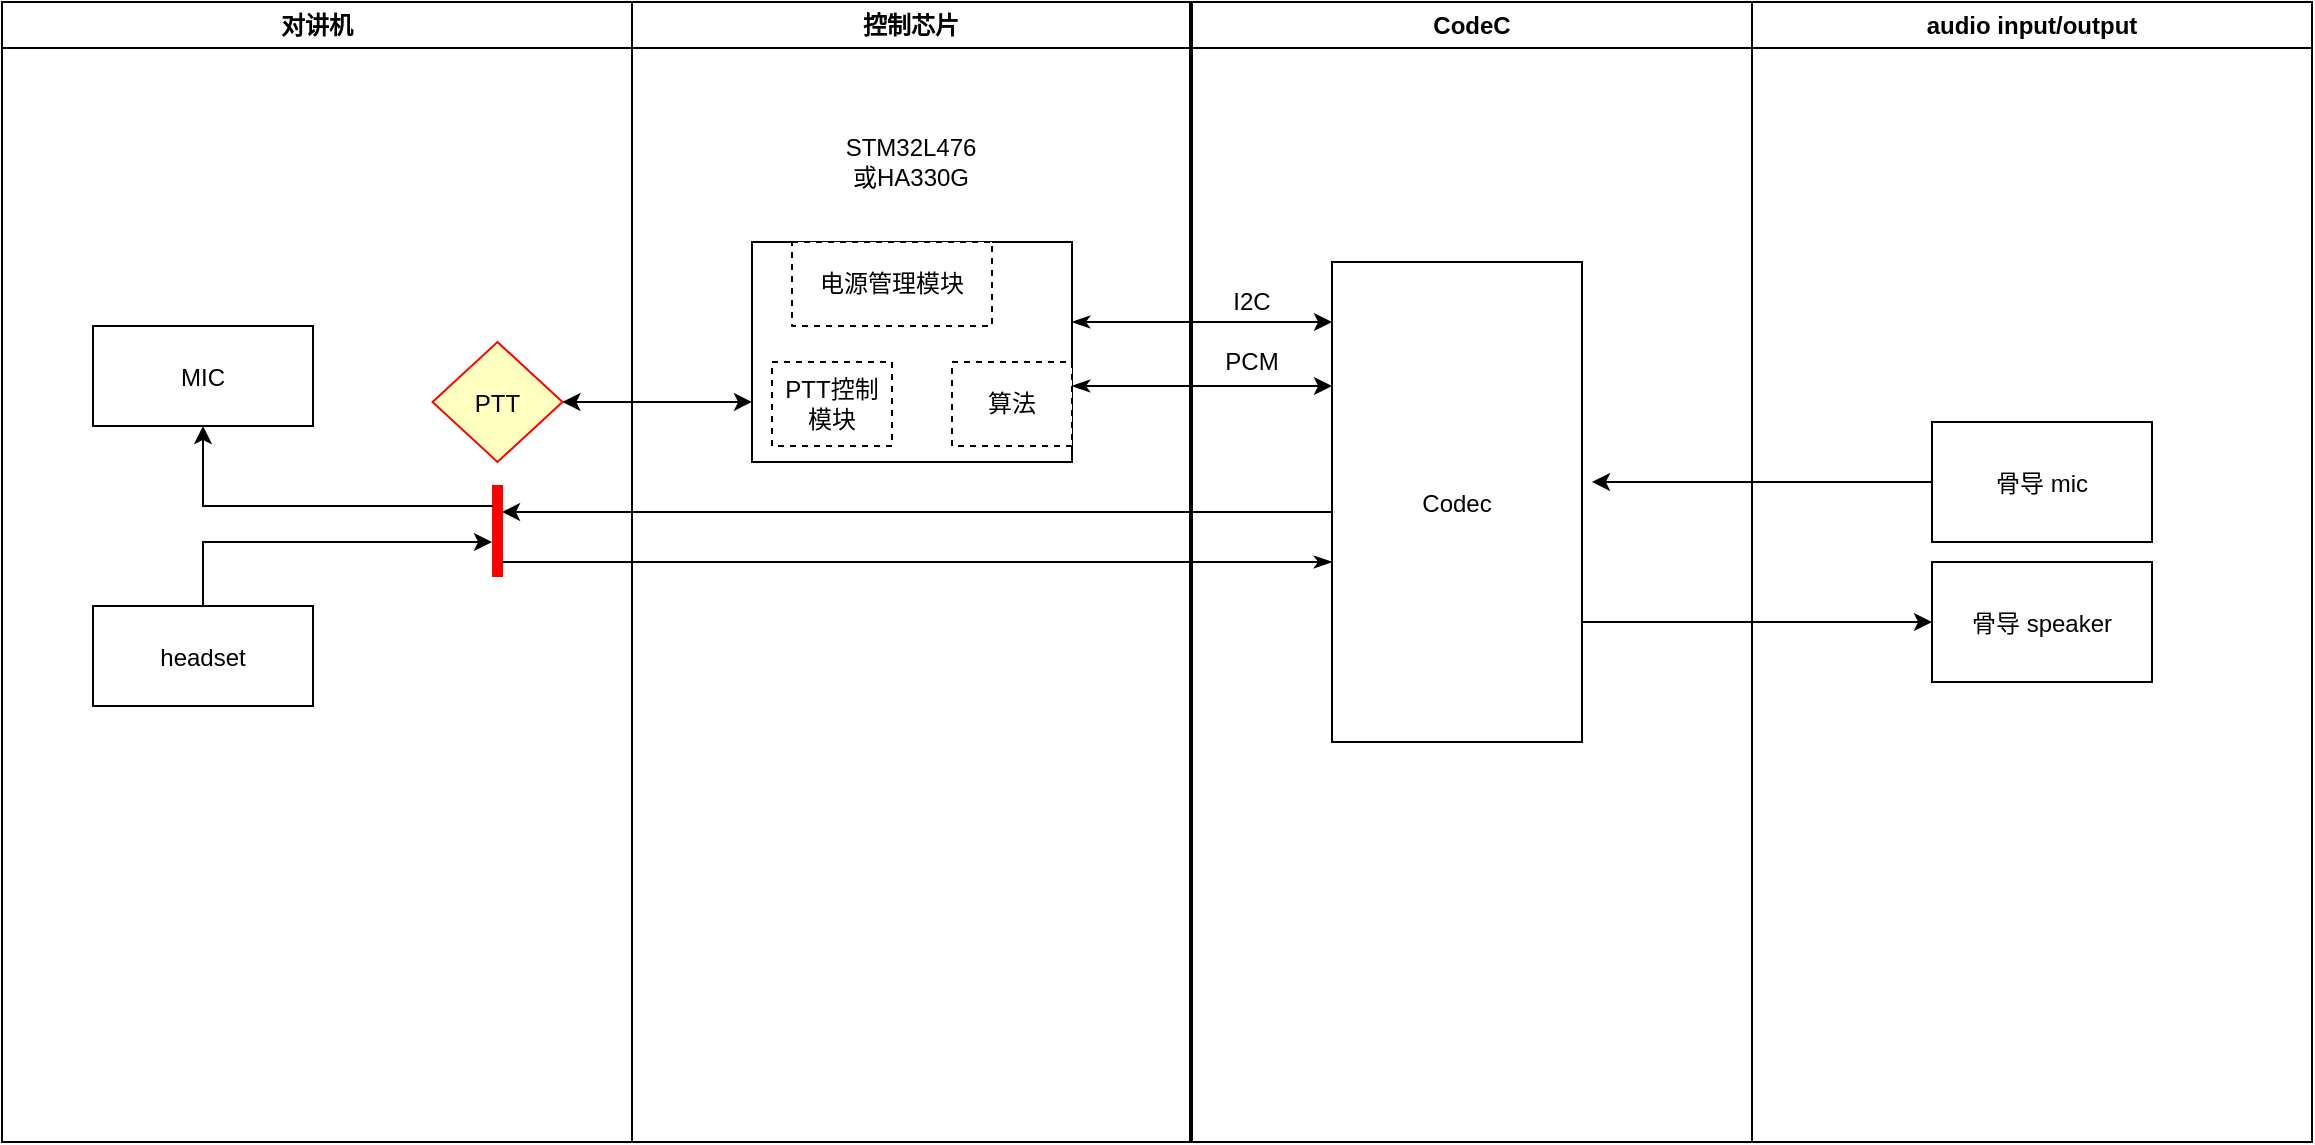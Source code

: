 <mxfile version="14.9.8" type="github">
  <diagram name="Page-1" id="e7e014a7-5840-1c2e-5031-d8a46d1fe8dd">
    <mxGraphModel dx="1117" dy="623" grid="1" gridSize="10" guides="1" tooltips="1" connect="1" arrows="1" fold="1" page="1" pageScale="1" pageWidth="1169" pageHeight="826" background="none" math="0" shadow="0">
      <root>
        <mxCell id="0" />
        <mxCell id="1" parent="0" />
        <mxCell id="2" value="对讲机" style="swimlane;whiteSpace=wrap" parent="1" vertex="1">
          <mxGeometry x="85" y="80" width="315" height="570" as="geometry" />
        </mxCell>
        <mxCell id="xXUvmkqilkVCQlurHi62-51" value="" style="whiteSpace=wrap;strokeColor=#FF0000;fillColor=#FF0000" vertex="1" parent="2">
          <mxGeometry x="245.5" y="242" width="4.5" height="45" as="geometry" />
        </mxCell>
        <mxCell id="21" value="PTT" style="rhombus;fillColor=#ffffc0;strokeColor=#ff0000;" parent="2" vertex="1">
          <mxGeometry x="215.25" y="170" width="65" height="60" as="geometry" />
        </mxCell>
        <mxCell id="xXUvmkqilkVCQlurHi62-56" value="" style="group" vertex="1" connectable="0" parent="2">
          <mxGeometry x="45.5" y="162" width="110" height="190" as="geometry" />
        </mxCell>
        <mxCell id="10" value="MIC" style="" parent="xXUvmkqilkVCQlurHi62-56" vertex="1">
          <mxGeometry width="110" height="50" as="geometry" />
        </mxCell>
        <mxCell id="xXUvmkqilkVCQlurHi62-47" value="headset" style="" vertex="1" parent="xXUvmkqilkVCQlurHi62-56">
          <mxGeometry y="140" width="110" height="50" as="geometry" />
        </mxCell>
        <mxCell id="xXUvmkqilkVCQlurHi62-54" style="edgeStyle=orthogonalEdgeStyle;rounded=0;jumpSize=0;orthogonalLoop=1;jettySize=auto;html=1;startArrow=classic;startFill=1;endArrow=none;endFill=0;" edge="1" parent="xXUvmkqilkVCQlurHi62-56" source="10">
          <mxGeometry relative="1" as="geometry">
            <mxPoint x="200" y="90" as="targetPoint" />
            <Array as="points">
              <mxPoint x="55.5" y="90" />
            </Array>
          </mxGeometry>
        </mxCell>
        <mxCell id="3" value="控制芯片" style="swimlane;whiteSpace=wrap" parent="1" vertex="1">
          <mxGeometry x="400" y="80" width="279" height="570" as="geometry" />
        </mxCell>
        <mxCell id="xXUvmkqilkVCQlurHi62-50" value="&lt;span&gt;STM32L476&lt;br&gt;或HA330G&lt;/span&gt;" style="text;html=1;strokeColor=none;fillColor=none;align=center;verticalAlign=middle;whiteSpace=wrap;rounded=0;dashed=1;" vertex="1" parent="3">
          <mxGeometry x="120" y="70" width="39" height="20" as="geometry" />
        </mxCell>
        <mxCell id="xXUvmkqilkVCQlurHi62-58" value="" style="" vertex="1" parent="3">
          <mxGeometry x="60" y="120" width="160" height="110" as="geometry" />
        </mxCell>
        <mxCell id="xXUvmkqilkVCQlurHi62-65" value="算法" style="rounded=0;whiteSpace=wrap;html=1;dashed=1;" vertex="1" parent="3">
          <mxGeometry x="160" y="180" width="60" height="42" as="geometry" />
        </mxCell>
        <mxCell id="xXUvmkqilkVCQlurHi62-67" value="PTT控制模块" style="rounded=0;whiteSpace=wrap;html=1;dashed=1;" vertex="1" parent="3">
          <mxGeometry x="70" y="180" width="60" height="42" as="geometry" />
        </mxCell>
        <mxCell id="xXUvmkqilkVCQlurHi62-68" value="电源管理模块" style="rounded=0;whiteSpace=wrap;html=1;dashed=1;" vertex="1" parent="3">
          <mxGeometry x="80" y="120" width="100" height="42" as="geometry" />
        </mxCell>
        <mxCell id="4" value="CodeC" style="swimlane;whiteSpace=wrap" parent="1" vertex="1">
          <mxGeometry x="680" y="80" width="280" height="570" as="geometry" />
        </mxCell>
        <mxCell id="33" value="Codec" style="" parent="4" vertex="1">
          <mxGeometry x="70" y="130" width="125" height="240" as="geometry" />
        </mxCell>
        <mxCell id="xXUvmkqilkVCQlurHi62-61" value="I2C" style="text;html=1;strokeColor=none;fillColor=none;align=center;verticalAlign=middle;whiteSpace=wrap;rounded=0;dashed=1;" vertex="1" parent="4">
          <mxGeometry x="10" y="140" width="40" height="20" as="geometry" />
        </mxCell>
        <mxCell id="xXUvmkqilkVCQlurHi62-70" value="PCM" style="text;html=1;strokeColor=none;fillColor=none;align=center;verticalAlign=middle;whiteSpace=wrap;rounded=0;dashed=1;" vertex="1" parent="4">
          <mxGeometry x="10" y="170" width="40" height="20" as="geometry" />
        </mxCell>
        <mxCell id="xXUvmkqilkVCQlurHi62-41" value="audio input/output" style="swimlane;whiteSpace=wrap" vertex="1" parent="1">
          <mxGeometry x="960" y="80" width="280" height="570" as="geometry" />
        </mxCell>
        <mxCell id="xXUvmkqilkVCQlurHi62-42" value="骨导 mic" style="" vertex="1" parent="xXUvmkqilkVCQlurHi62-41">
          <mxGeometry x="90" y="210" width="110" height="60" as="geometry" />
        </mxCell>
        <mxCell id="xXUvmkqilkVCQlurHi62-72" value="骨导 speaker" style="" vertex="1" parent="xXUvmkqilkVCQlurHi62-41">
          <mxGeometry x="90" y="280" width="110" height="60" as="geometry" />
        </mxCell>
        <mxCell id="xXUvmkqilkVCQlurHi62-55" style="edgeStyle=orthogonalEdgeStyle;rounded=0;jumpSize=0;orthogonalLoop=1;jettySize=auto;html=1;startArrow=none;startFill=0;endArrow=classic;endFill=1;" edge="1" parent="1" source="xXUvmkqilkVCQlurHi62-47">
          <mxGeometry relative="1" as="geometry">
            <mxPoint x="330" y="350" as="targetPoint" />
            <Array as="points">
              <mxPoint x="186" y="350" />
              <mxPoint x="330" y="350" />
            </Array>
          </mxGeometry>
        </mxCell>
        <mxCell id="xXUvmkqilkVCQlurHi62-59" style="edgeStyle=orthogonalEdgeStyle;rounded=0;jumpSize=0;orthogonalLoop=1;jettySize=auto;html=1;startArrow=classic;startFill=1;endArrow=none;endFill=0;" edge="1" parent="1" source="xXUvmkqilkVCQlurHi62-51">
          <mxGeometry relative="1" as="geometry">
            <mxPoint x="750" y="335" as="targetPoint" />
            <Array as="points">
              <mxPoint x="390" y="335" />
              <mxPoint x="390" y="335" />
            </Array>
          </mxGeometry>
        </mxCell>
        <mxCell id="xXUvmkqilkVCQlurHi62-60" style="edgeStyle=orthogonalEdgeStyle;rounded=0;jumpSize=0;orthogonalLoop=1;jettySize=auto;html=1;startArrow=classic;startFill=1;endArrow=classicThin;endFill=1;" edge="1" parent="1" source="33">
          <mxGeometry relative="1" as="geometry">
            <mxPoint x="620" y="272" as="targetPoint" />
            <Array as="points">
              <mxPoint x="740" y="272" />
              <mxPoint x="740" y="272" />
            </Array>
          </mxGeometry>
        </mxCell>
        <mxCell id="xXUvmkqilkVCQlurHi62-63" style="edgeStyle=orthogonalEdgeStyle;rounded=0;jumpSize=0;orthogonalLoop=1;jettySize=auto;html=1;startArrow=none;startFill=0;endArrow=classicThin;endFill=1;" edge="1" parent="1" source="xXUvmkqilkVCQlurHi62-51">
          <mxGeometry relative="1" as="geometry">
            <mxPoint x="335" y="335" as="sourcePoint" />
            <mxPoint x="750" y="360" as="targetPoint" />
            <Array as="points">
              <mxPoint x="750" y="360" />
            </Array>
          </mxGeometry>
        </mxCell>
        <mxCell id="xXUvmkqilkVCQlurHi62-64" style="edgeStyle=orthogonalEdgeStyle;rounded=0;jumpSize=0;orthogonalLoop=1;jettySize=auto;html=1;entryX=0;entryY=0.727;entryDx=0;entryDy=0;entryPerimeter=0;startArrow=classic;startFill=1;endArrow=classic;endFill=1;" edge="1" parent="1" source="21" target="xXUvmkqilkVCQlurHi62-58">
          <mxGeometry relative="1" as="geometry" />
        </mxCell>
        <mxCell id="xXUvmkqilkVCQlurHi62-69" style="edgeStyle=orthogonalEdgeStyle;rounded=0;jumpSize=0;orthogonalLoop=1;jettySize=auto;html=1;startArrow=classic;startFill=1;endArrow=classicThin;endFill=1;" edge="1" parent="1" source="33">
          <mxGeometry relative="1" as="geometry">
            <mxPoint x="750" y="272.059" as="sourcePoint" />
            <mxPoint x="620" y="240" as="targetPoint" />
            <Array as="points">
              <mxPoint x="620" y="240" />
            </Array>
          </mxGeometry>
        </mxCell>
        <mxCell id="xXUvmkqilkVCQlurHi62-74" style="edgeStyle=orthogonalEdgeStyle;rounded=0;jumpSize=0;orthogonalLoop=1;jettySize=auto;html=1;startArrow=none;startFill=0;endArrow=classic;endFill=1;" edge="1" parent="1" source="xXUvmkqilkVCQlurHi62-42">
          <mxGeometry relative="1" as="geometry">
            <mxPoint x="880" y="320" as="targetPoint" />
          </mxGeometry>
        </mxCell>
        <mxCell id="xXUvmkqilkVCQlurHi62-75" style="edgeStyle=orthogonalEdgeStyle;rounded=0;jumpSize=0;orthogonalLoop=1;jettySize=auto;html=1;startArrow=none;startFill=0;endArrow=classic;endFill=1;entryX=0;entryY=0.5;entryDx=0;entryDy=0;" edge="1" parent="1" source="33" target="xXUvmkqilkVCQlurHi62-72">
          <mxGeometry relative="1" as="geometry">
            <mxPoint x="1010" y="390" as="targetPoint" />
            <Array as="points">
              <mxPoint x="1020" y="390" />
            </Array>
          </mxGeometry>
        </mxCell>
      </root>
    </mxGraphModel>
  </diagram>
</mxfile>
